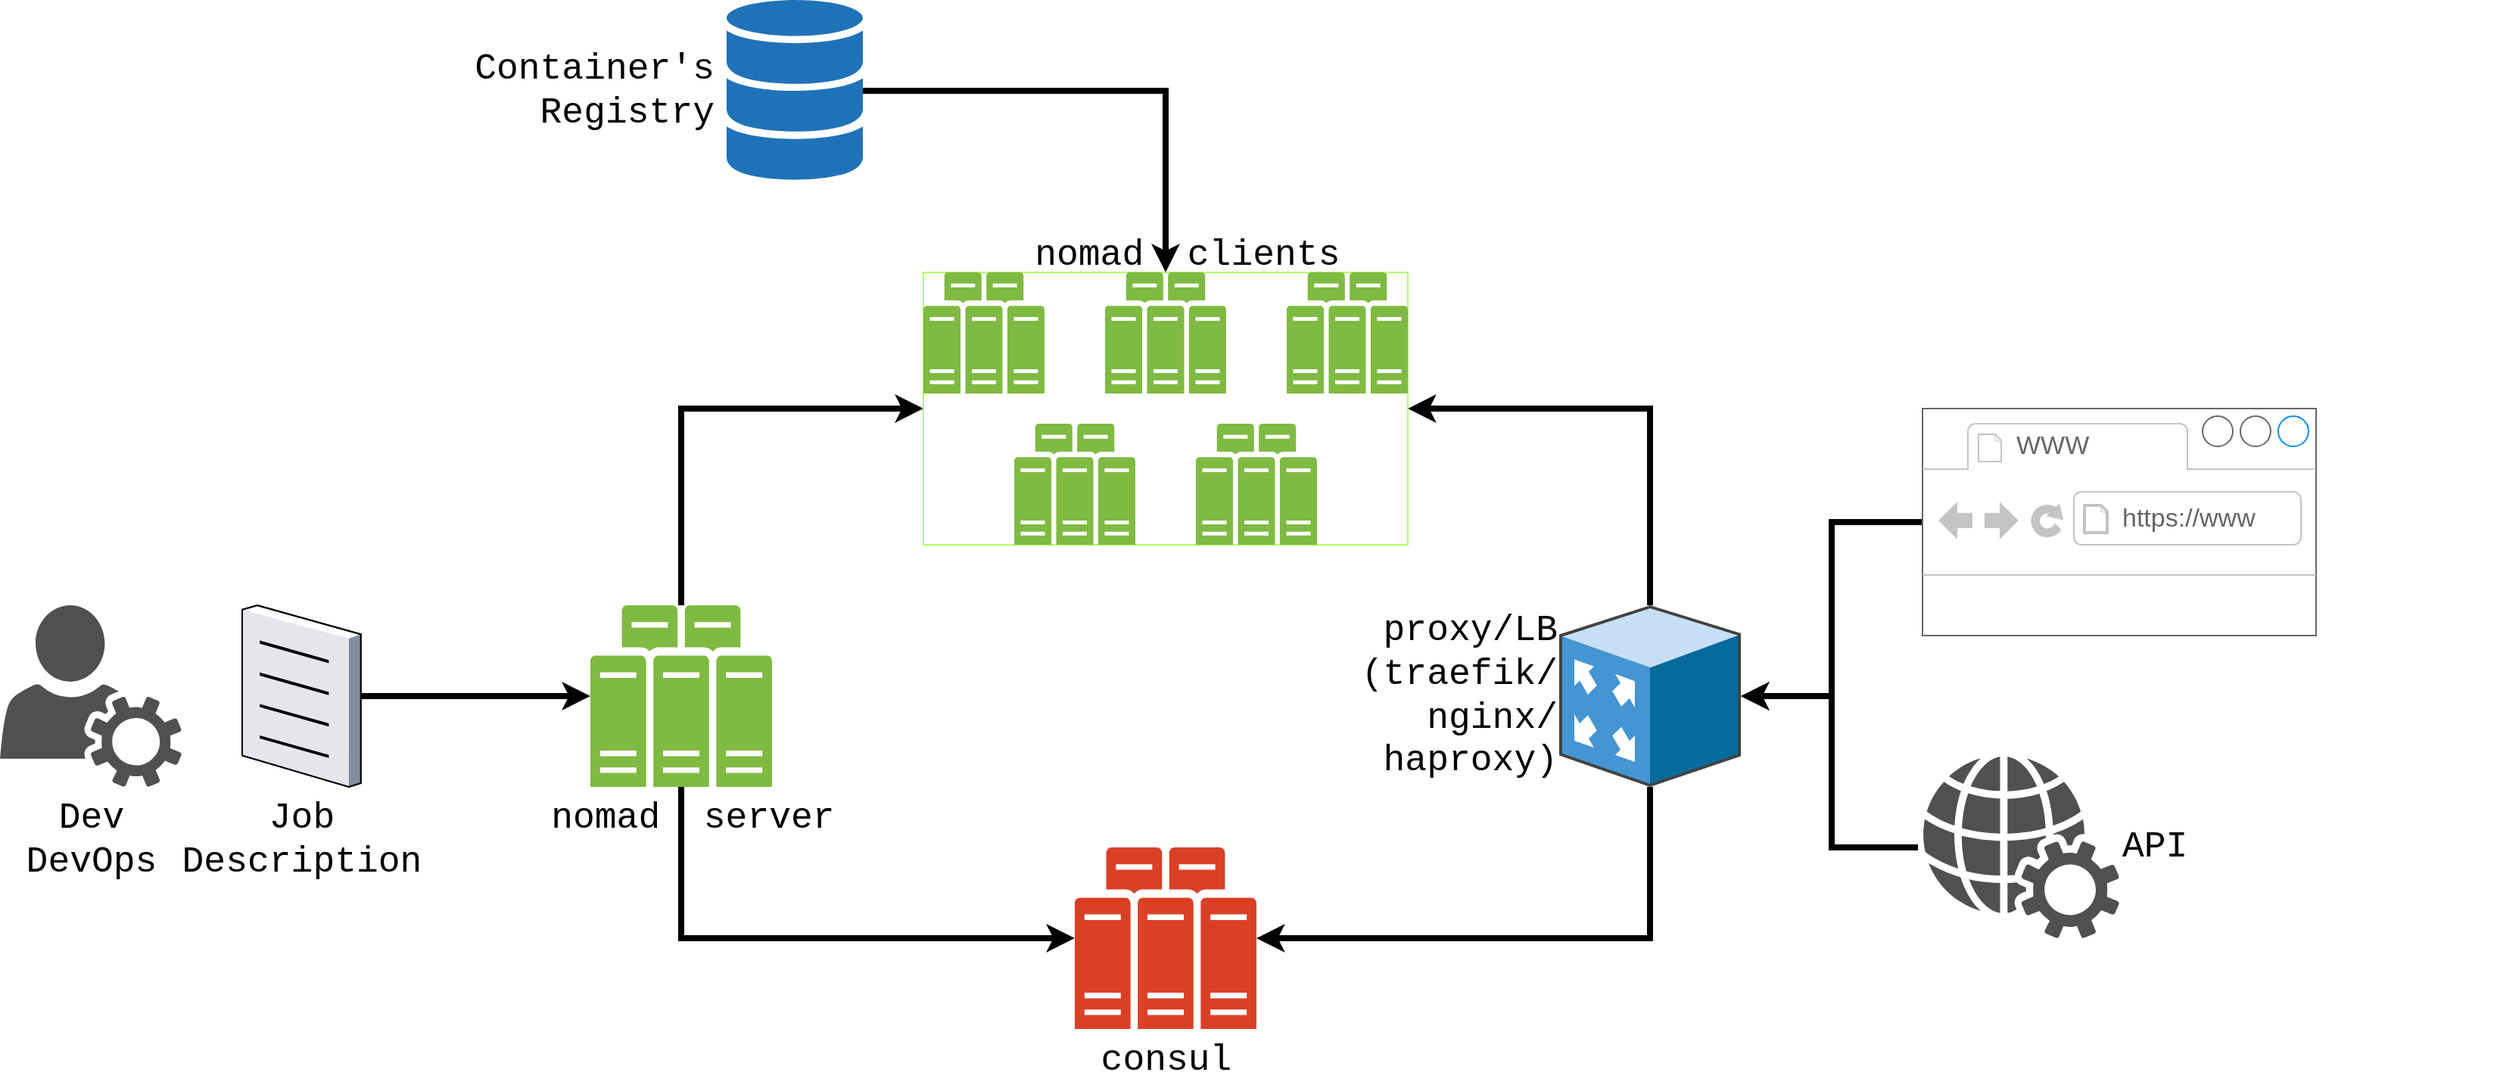 <mxfile version="12.7.0" type="device"><diagram name="Page-1" id="90a13364-a465-7bf4-72fc-28e22215d7a0"><mxGraphModel dx="1465" dy="816" grid="1" gridSize="10" guides="1" tooltips="1" connect="1" arrows="1" fold="1" page="1" pageScale="1.5" pageWidth="1169" pageHeight="827" background="#ffffff" math="0" shadow="0"><root><mxCell id="0" style=";html=1;"/><mxCell id="1" style=";html=1;" parent="0"/><mxCell id="6Y7sDdJMIIho-zpY7_Ao-1" value="Dev&lt;br style=&quot;font-size: 24px;&quot;&gt;DevOps" style="pointerEvents=1;shadow=0;dashed=0;html=1;strokeColor=none;fillColor=#505050;labelPosition=center;verticalLabelPosition=bottom;verticalAlign=top;outlineConnect=0;align=center;shape=mxgraph.office.services.user_services;fontFamily=Courier New;labelBorderColor=none;fontSize=24;" vertex="1" parent="1"><mxGeometry x="90" y="600" width="120" height="120" as="geometry"/></mxCell><mxCell id="6Y7sDdJMIIho-zpY7_Ao-14" value="" style="edgeStyle=elbowEdgeStyle;rounded=0;orthogonalLoop=1;jettySize=auto;html=1;strokeWidth=4;" edge="1" parent="1" source="6Y7sDdJMIIho-zpY7_Ao-2"><mxGeometry relative="1" as="geometry"><mxPoint x="700" y="470" as="targetPoint"/><Array as="points"><mxPoint x="540" y="540"/></Array></mxGeometry></mxCell><mxCell id="6Y7sDdJMIIho-zpY7_Ao-17" value="" style="edgeStyle=elbowEdgeStyle;rounded=0;orthogonalLoop=1;jettySize=auto;html=1;strokeWidth=4;" edge="1" parent="1" source="6Y7sDdJMIIho-zpY7_Ao-2" target="6Y7sDdJMIIho-zpY7_Ao-3"><mxGeometry relative="1" as="geometry"><mxPoint x="540" y="800" as="targetPoint"/><mxPoint x="510" y="790" as="sourcePoint"/><Array as="points"><mxPoint x="540" y="820"/></Array></mxGeometry></mxCell><mxCell id="6Y7sDdJMIIho-zpY7_Ao-2" value="&lt;div style=&quot;font-size: 24px&quot;&gt;&amp;nbsp;nomad&amp;nbsp; server&lt;/div&gt;&lt;div style=&quot;font-size: 24px&quot;&gt;&lt;br style=&quot;font-size: 24px&quot;&gt;&lt;/div&gt;" style="pointerEvents=1;shadow=0;dashed=0;html=1;strokeColor=none;fillColor=#505050;labelPosition=center;verticalLabelPosition=bottom;verticalAlign=top;outlineConnect=0;align=center;shape=mxgraph.office.servers.server_farm;fillColor=#7FBA42;fontSize=24;fontFamily=Courier New;" vertex="1" parent="1"><mxGeometry x="480" y="600" width="120" height="120" as="geometry"/></mxCell><mxCell id="6Y7sDdJMIIho-zpY7_Ao-3" value="&lt;div style=&quot;font-size: 24px&quot;&gt;consul&lt;/div&gt;" style="pointerEvents=1;shadow=0;dashed=0;html=1;strokeColor=none;fillColor=#505050;labelPosition=center;verticalLabelPosition=bottom;verticalAlign=top;outlineConnect=0;align=center;shape=mxgraph.office.servers.server_farm;fillColor=#DA4026;fontFamily=Courier New;fontSize=24;" vertex="1" parent="1"><mxGeometry x="800" y="760" width="120" height="120" as="geometry"/></mxCell><mxCell id="6Y7sDdJMIIho-zpY7_Ao-20" value="" style="edgeStyle=elbowEdgeStyle;rounded=0;orthogonalLoop=1;jettySize=auto;html=1;strokeWidth=4;fontFamily=Courier New;fontSize=24;" edge="1" parent="1" source="6Y7sDdJMIIho-zpY7_Ao-10" target="6Y7sDdJMIIho-zpY7_Ao-5"><mxGeometry relative="1" as="geometry"><mxPoint x="740" y="260" as="targetPoint"/><Array as="points"><mxPoint x="860" y="260"/></Array></mxGeometry></mxCell><mxCell id="6Y7sDdJMIIho-zpY7_Ao-10" value="&lt;div style=&quot;font-size: 24px;&quot;&gt;Container's&lt;/div&gt;&lt;div style=&quot;font-size: 24px;&quot;&gt;Registry&lt;br style=&quot;font-size: 24px;&quot;&gt;&lt;/div&gt;" style="shadow=0;dashed=0;html=1;strokeColor=none;labelPosition=left;verticalLabelPosition=middle;verticalAlign=middle;outlineConnect=0;align=right;shape=mxgraph.office.databases.database_mini_3;fillColor=#2072B8;fontFamily=Courier New;fontSize=24;spacingLeft=7;spacingRight=7;" vertex="1" parent="1"><mxGeometry x="570" y="200" width="90" height="120" as="geometry"/></mxCell><mxCell id="6Y7sDdJMIIho-zpY7_Ao-18" value="" style="edgeStyle=elbowEdgeStyle;rounded=0;orthogonalLoop=1;jettySize=auto;html=1;strokeWidth=4;" edge="1" parent="1" source="6Y7sDdJMIIho-zpY7_Ao-11" target="6Y7sDdJMIIho-zpY7_Ao-3"><mxGeometry relative="1" as="geometry"><mxPoint x="1180" y="800" as="targetPoint"/><Array as="points"><mxPoint x="1180" y="820"/></Array></mxGeometry></mxCell><mxCell id="6Y7sDdJMIIho-zpY7_Ao-19" value="" style="edgeStyle=elbowEdgeStyle;rounded=0;orthogonalLoop=1;jettySize=auto;html=1;strokeWidth=4;" edge="1" parent="1" source="6Y7sDdJMIIho-zpY7_Ao-11"><mxGeometry relative="1" as="geometry"><mxPoint x="1020" y="470" as="targetPoint"/><Array as="points"><mxPoint x="1180" y="530"/></Array></mxGeometry></mxCell><mxCell id="6Y7sDdJMIIho-zpY7_Ao-11" value="proxy/LB&lt;br style=&quot;font-size: 24px&quot;&gt;&lt;div style=&quot;font-size: 24px&quot;&gt;(traefik/&lt;br&gt;nginx/&lt;br&gt;haproxy)&lt;/div&gt;" style="shadow=0;dashed=0;html=1;labelPosition=left;verticalLabelPosition=middle;verticalAlign=middle;align=right;outlineConnect=0;shape=mxgraph.veeam.3d.proxy_appliance;fontFamily=Courier New;fontSize=24;" vertex="1" parent="1"><mxGeometry x="1120" y="600" width="120" height="120" as="geometry"/></mxCell><mxCell id="6Y7sDdJMIIho-zpY7_Ao-12" value="  nomad  clients" style="group;strokeColor=#B3FF66;verticalAlign=bottom;labelPosition=center;verticalLabelPosition=top;align=center;fontSize=24;fontFamily=Courier New;" vertex="1" connectable="0" parent="1"><mxGeometry x="700" y="380" width="320" height="180" as="geometry"/></mxCell><mxCell id="6Y7sDdJMIIho-zpY7_Ao-4" value="" style="pointerEvents=1;shadow=0;dashed=0;html=1;strokeColor=none;fillColor=#505050;labelPosition=center;verticalLabelPosition=bottom;verticalAlign=top;outlineConnect=0;align=center;shape=mxgraph.office.servers.server_farm;fillColor=#7FBA42;" vertex="1" parent="6Y7sDdJMIIho-zpY7_Ao-12"><mxGeometry width="80" height="80" as="geometry"/></mxCell><mxCell id="6Y7sDdJMIIho-zpY7_Ao-5" value="" style="pointerEvents=1;shadow=0;dashed=0;html=1;strokeColor=none;fillColor=#505050;labelPosition=center;verticalLabelPosition=bottom;verticalAlign=top;outlineConnect=0;align=center;shape=mxgraph.office.servers.server_farm;fillColor=#7FBA42;" vertex="1" parent="6Y7sDdJMIIho-zpY7_Ao-12"><mxGeometry x="120" width="80" height="80" as="geometry"/></mxCell><mxCell id="6Y7sDdJMIIho-zpY7_Ao-6" value="" style="pointerEvents=1;shadow=0;dashed=0;html=1;strokeColor=none;fillColor=#505050;labelPosition=center;verticalLabelPosition=bottom;verticalAlign=top;outlineConnect=0;align=center;shape=mxgraph.office.servers.server_farm;fillColor=#7FBA42;" vertex="1" parent="6Y7sDdJMIIho-zpY7_Ao-12"><mxGeometry x="240" width="80" height="80" as="geometry"/></mxCell><mxCell id="6Y7sDdJMIIho-zpY7_Ao-7" value="" style="pointerEvents=1;shadow=0;dashed=0;html=1;strokeColor=none;fillColor=#505050;labelPosition=center;verticalLabelPosition=bottom;verticalAlign=top;outlineConnect=0;align=center;shape=mxgraph.office.servers.server_farm;fillColor=#7FBA42;" vertex="1" parent="6Y7sDdJMIIho-zpY7_Ao-12"><mxGeometry x="60" y="100" width="80" height="80" as="geometry"/></mxCell><mxCell id="6Y7sDdJMIIho-zpY7_Ao-8" value="" style="pointerEvents=1;shadow=0;dashed=0;html=1;strokeColor=none;fillColor=#505050;labelPosition=center;verticalLabelPosition=bottom;verticalAlign=top;outlineConnect=0;align=center;shape=mxgraph.office.servers.server_farm;fillColor=#7FBA42;" vertex="1" parent="6Y7sDdJMIIho-zpY7_Ao-12"><mxGeometry x="180" y="100" width="80" height="80" as="geometry"/></mxCell><mxCell id="6Y7sDdJMIIho-zpY7_Ao-16" value="" style="edgeStyle=elbowEdgeStyle;rounded=0;orthogonalLoop=1;jettySize=auto;html=1;strokeWidth=4;" edge="1" parent="1" source="6Y7sDdJMIIho-zpY7_Ao-15" target="6Y7sDdJMIIho-zpY7_Ao-2"><mxGeometry relative="1" as="geometry"><mxPoint x="320" y="660" as="targetPoint"/></mxGeometry></mxCell><mxCell id="6Y7sDdJMIIho-zpY7_Ao-15" value="&lt;div style=&quot;font-size: 24px;&quot;&gt;Job&lt;/div&gt;&lt;div style=&quot;font-size: 24px;&quot;&gt;Description&lt;br style=&quot;font-size: 24px;&quot;&gt;&lt;/div&gt;" style="verticalLabelPosition=bottom;aspect=fixed;html=1;verticalAlign=top;strokeColor=none;align=center;outlineConnect=0;shape=mxgraph.citrix.document;fontFamily=Courier New;fontSize=24;horizontal=1;spacingTop=0;" vertex="1" parent="1"><mxGeometry x="250" y="600" width="78.33" height="120" as="geometry"/></mxCell><mxCell id="6Y7sDdJMIIho-zpY7_Ao-26" value="" style="edgeStyle=elbowEdgeStyle;rounded=0;orthogonalLoop=1;jettySize=auto;html=1;strokeWidth=4;fontFamily=Courier New;fontSize=24;" edge="1" parent="1" source="6Y7sDdJMIIho-zpY7_Ao-21" target="6Y7sDdJMIIho-zpY7_Ao-11"><mxGeometry relative="1" as="geometry"><mxPoint x="1280" y="545" as="targetPoint"/></mxGeometry></mxCell><mxCell id="6Y7sDdJMIIho-zpY7_Ao-21" value="" style="strokeWidth=1;shadow=0;dashed=0;align=center;html=1;shape=mxgraph.mockup.containers.browserWindow;rSize=0;strokeColor=#666666;strokeColor2=#008cff;strokeColor3=#c4c4c4;mainText=,;recursiveResize=0;fontFamily=Courier New;fontSize=24;" vertex="1" parent="1"><mxGeometry x="1360" y="470" width="260" height="150" as="geometry"/></mxCell><mxCell id="6Y7sDdJMIIho-zpY7_Ao-22" value="WWW" style="strokeWidth=1;shadow=0;dashed=0;align=center;html=1;shape=mxgraph.mockup.containers.anchor;fontSize=17;fontColor=#666666;align=left;" vertex="1" parent="6Y7sDdJMIIho-zpY7_Ao-21"><mxGeometry x="60" y="12" width="110" height="26" as="geometry"/></mxCell><mxCell id="6Y7sDdJMIIho-zpY7_Ao-23" value="https://www" style="strokeWidth=1;shadow=0;dashed=0;align=center;html=1;shape=mxgraph.mockup.containers.anchor;rSize=0;fontSize=17;fontColor=#666666;align=left;" vertex="1" parent="6Y7sDdJMIIho-zpY7_Ao-21"><mxGeometry x="130" y="60" width="250" height="26" as="geometry"/></mxCell><mxCell id="6Y7sDdJMIIho-zpY7_Ao-25" value="" style="edgeStyle=elbowEdgeStyle;rounded=0;orthogonalLoop=1;jettySize=auto;html=1;strokeWidth=4;fontFamily=Courier New;fontSize=24;" edge="1" parent="1"><mxGeometry relative="1" as="geometry"><mxPoint x="1240" y="660" as="targetPoint"/><mxPoint x="1357" y="760" as="sourcePoint"/><Array as="points"><mxPoint x="1300" y="710"/></Array></mxGeometry></mxCell><mxCell id="6Y7sDdJMIIho-zpY7_Ao-24" value="API" style="pointerEvents=1;shadow=0;dashed=0;html=1;strokeColor=none;fillColor=#505050;labelPosition=right;verticalLabelPosition=middle;verticalAlign=middle;outlineConnect=0;align=left;shape=mxgraph.office.services.web_services;fontFamily=Courier New;fontSize=24;" vertex="1" parent="1"><mxGeometry x="1360" y="700" width="130" height="120" as="geometry"/></mxCell></root></mxGraphModel></diagram></mxfile>